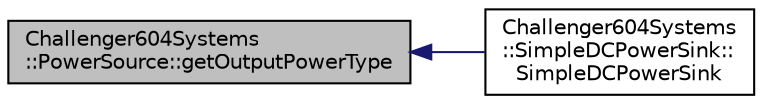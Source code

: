digraph "Challenger604Systems::PowerSource::getOutputPowerType"
{
  edge [fontname="Helvetica",fontsize="10",labelfontname="Helvetica",labelfontsize="10"];
  node [fontname="Helvetica",fontsize="10",shape=record];
  rankdir="LR";
  Node1 [label="Challenger604Systems\l::PowerSource::getOutputPowerType",height=0.2,width=0.4,color="black", fillcolor="grey75", style="filled" fontcolor="black"];
  Node1 -> Node2 [dir="back",color="midnightblue",fontsize="10",style="solid",fontname="Helvetica"];
  Node2 [label="Challenger604Systems\l::SimpleDCPowerSink::\lSimpleDCPowerSink",height=0.2,width=0.4,color="black", fillcolor="white", style="filled",URL="$class_challenger604_systems_1_1_simple_d_c_power_sink.html#a8c3c6593b021998352f97b596963e5e3"];
}
